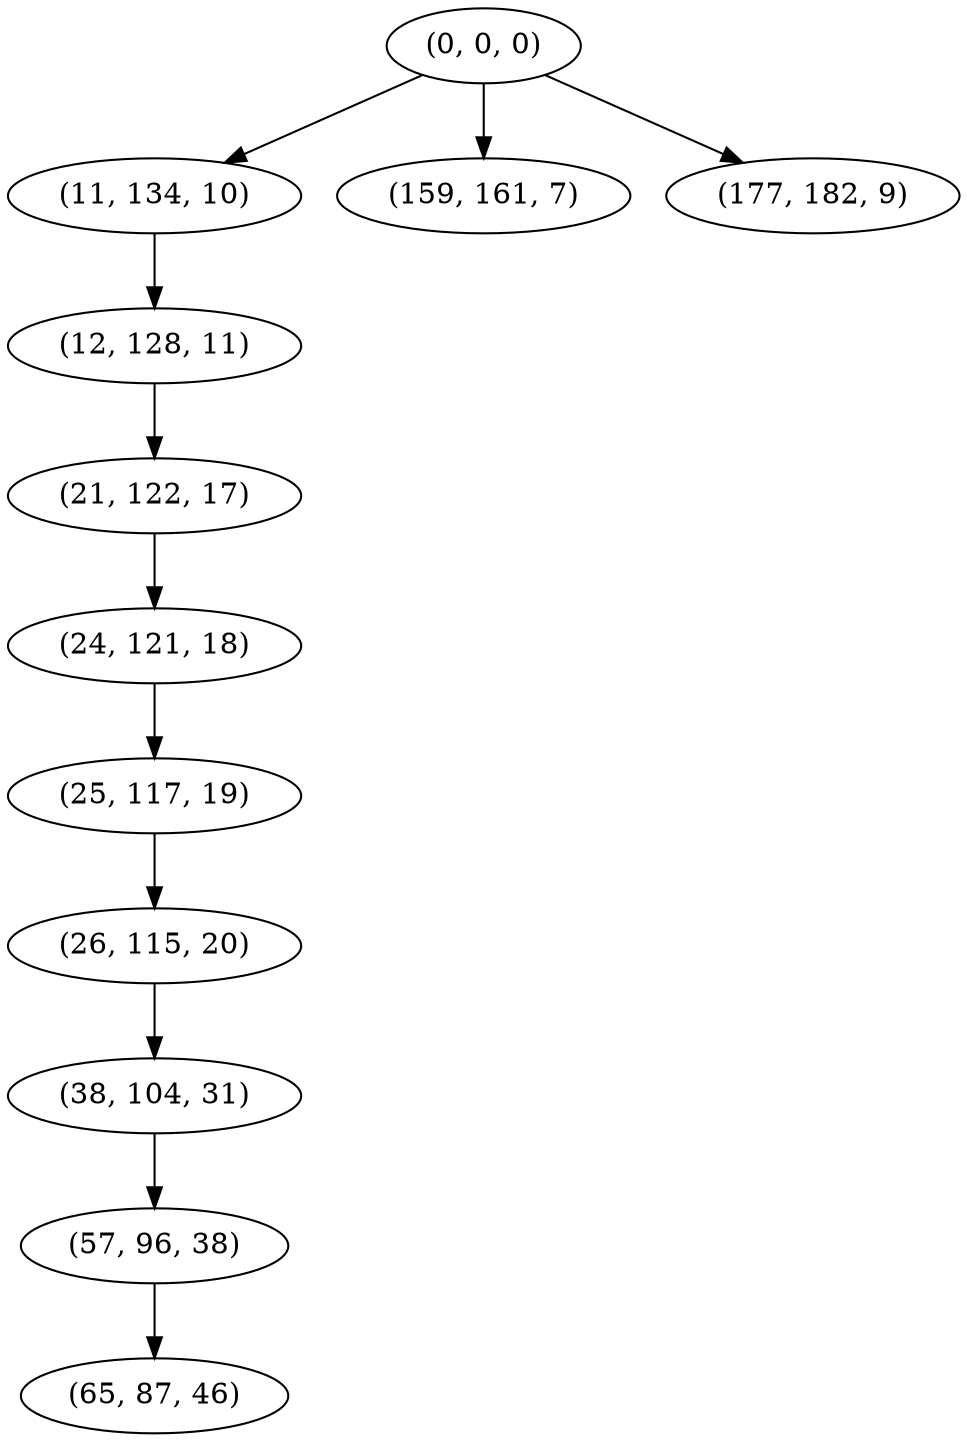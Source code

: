 digraph tree {
    "(0, 0, 0)";
    "(11, 134, 10)";
    "(12, 128, 11)";
    "(21, 122, 17)";
    "(24, 121, 18)";
    "(25, 117, 19)";
    "(26, 115, 20)";
    "(38, 104, 31)";
    "(57, 96, 38)";
    "(65, 87, 46)";
    "(159, 161, 7)";
    "(177, 182, 9)";
    "(0, 0, 0)" -> "(11, 134, 10)";
    "(0, 0, 0)" -> "(159, 161, 7)";
    "(0, 0, 0)" -> "(177, 182, 9)";
    "(11, 134, 10)" -> "(12, 128, 11)";
    "(12, 128, 11)" -> "(21, 122, 17)";
    "(21, 122, 17)" -> "(24, 121, 18)";
    "(24, 121, 18)" -> "(25, 117, 19)";
    "(25, 117, 19)" -> "(26, 115, 20)";
    "(26, 115, 20)" -> "(38, 104, 31)";
    "(38, 104, 31)" -> "(57, 96, 38)";
    "(57, 96, 38)" -> "(65, 87, 46)";
}
